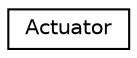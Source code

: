 digraph "Graphical Class Hierarchy"
{
 // LATEX_PDF_SIZE
  edge [fontname="Helvetica",fontsize="10",labelfontname="Helvetica",labelfontsize="10"];
  node [fontname="Helvetica",fontsize="10",shape=record];
  rankdir="LR";
  Node0 [label="Actuator",height=0.2,width=0.4,color="black", fillcolor="white", style="filled",URL="$classActuator.html",tooltip=" "];
}

